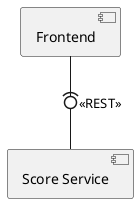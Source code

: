 @startuml
component "Frontend" as frontend
component "Score Service" as score

frontend -(0- score : <<REST>>
@enduml